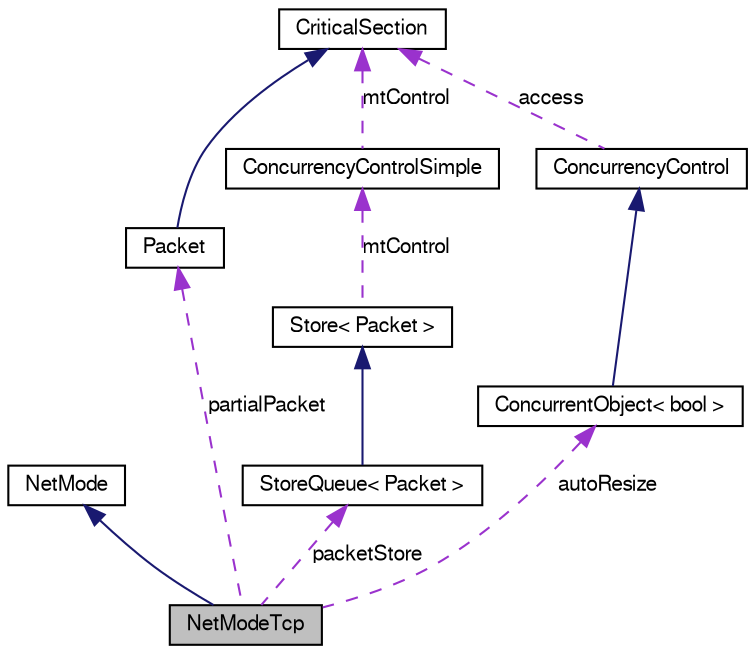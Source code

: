 digraph G
{
  edge [fontname="FreeSans",fontsize="10",labelfontname="FreeSans",labelfontsize="10"];
  node [fontname="FreeSans",fontsize="10",shape=record];
  Node1 [label="NetModeTcp",height=0.2,width=0.4,color="black", fillcolor="grey75", style="filled" fontcolor="black"];
  Node2 -> Node1 [dir=back,color="midnightblue",fontsize="10",style="solid",fontname="FreeSans"];
  Node2 [label="NetMode",height=0.2,width=0.4,color="black", fillcolor="white", style="filled",URL="$class_net_mode.html",tooltip="Protocol interface inherited by protocol objects such as NetModeUdp and NetModeTcp."];
  Node3 -> Node1 [dir=back,color="darkorchid3",fontsize="10",style="dashed",label="partialPacket",fontname="FreeSans"];
  Node3 [label="Packet",height=0.2,width=0.4,color="black", fillcolor="white", style="filled",URL="$class_packet.html",tooltip="Efficiently and safely stores and manipulates data."];
  Node4 -> Node3 [dir=back,color="midnightblue",fontsize="10",style="solid",fontname="FreeSans"];
  Node4 [label="CriticalSection",height=0.2,width=0.4,color="black", fillcolor="white", style="filled",URL="$class_critical_section.html",tooltip="Critical section class with Enter and Leave methods."];
  Node5 -> Node1 [dir=back,color="darkorchid3",fontsize="10",style="dashed",label="packetStore",fontname="FreeSans"];
  Node5 [label="StoreQueue\< Packet \>",height=0.2,width=0.4,color="black", fillcolor="white", style="filled",URL="$class_store_queue.html"];
  Node6 -> Node5 [dir=back,color="midnightblue",fontsize="10",style="solid",fontname="FreeSans"];
  Node6 [label="Store\< Packet \>",height=0.2,width=0.4,color="black", fillcolor="white", style="filled",URL="$class_store.html"];
  Node7 -> Node6 [dir=back,color="darkorchid3",fontsize="10",style="dashed",label="mtControl",fontname="FreeSans"];
  Node7 [label="ConcurrencyControlSimple",height=0.2,width=0.4,color="black", fillcolor="white", style="filled",URL="$class_concurrency_control_simple.html",tooltip="simple version of ConcurrencyControl class which avoids the need for threadID parameters"];
  Node4 -> Node7 [dir=back,color="darkorchid3",fontsize="10",style="dashed",label="mtControl",fontname="FreeSans"];
  Node8 -> Node1 [dir=back,color="darkorchid3",fontsize="10",style="dashed",label="autoResize",fontname="FreeSans"];
  Node8 [label="ConcurrentObject\< bool \>",height=0.2,width=0.4,color="black", fillcolor="white", style="filled",URL="$class_concurrent_object.html"];
  Node9 -> Node8 [dir=back,color="midnightblue",fontsize="10",style="solid",fontname="FreeSans"];
  Node9 [label="ConcurrencyControl",height=0.2,width=0.4,color="black", fillcolor="white", style="filled",URL="$class_concurrency_control.html",tooltip="Advanced concurrency control object."];
  Node4 -> Node9 [dir=back,color="darkorchid3",fontsize="10",style="dashed",label="access",fontname="FreeSans"];
}
